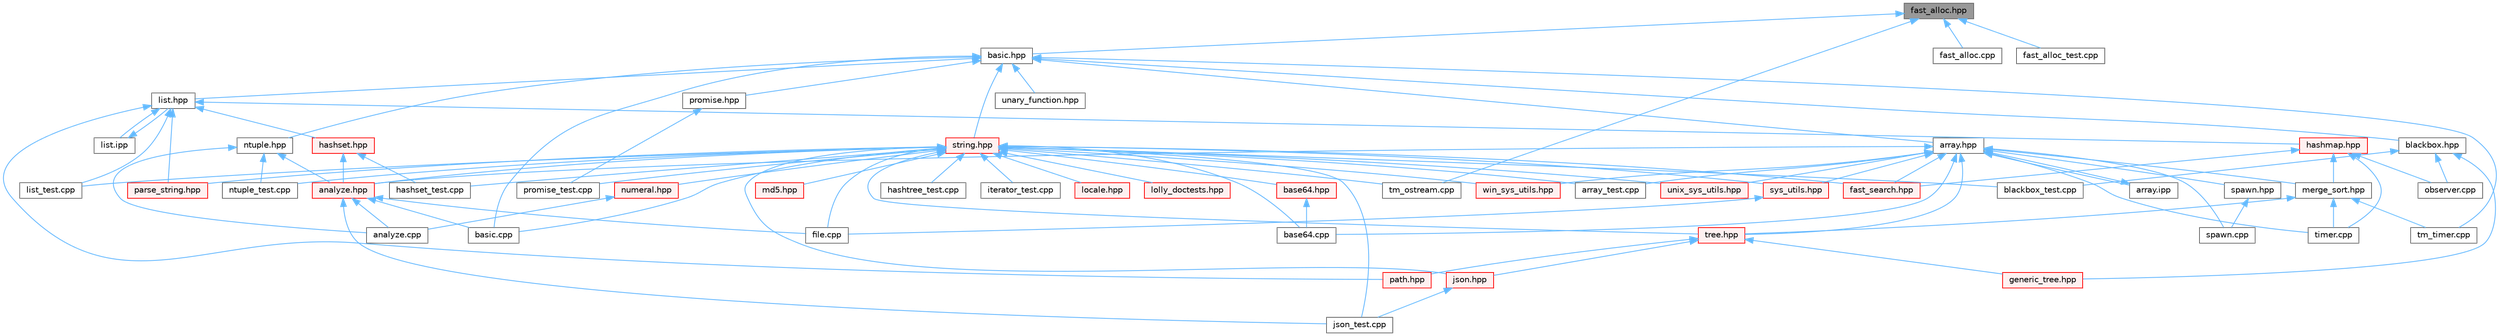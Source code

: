 digraph "fast_alloc.hpp"
{
 // LATEX_PDF_SIZE
  bgcolor="transparent";
  edge [fontname=Helvetica,fontsize=10,labelfontname=Helvetica,labelfontsize=10];
  node [fontname=Helvetica,fontsize=10,shape=box,height=0.2,width=0.4];
  Node1 [id="Node000001",label="fast_alloc.hpp",height=0.2,width=0.4,color="gray40", fillcolor="grey60", style="filled", fontcolor="black",tooltip=" "];
  Node1 -> Node2 [id="edge1_Node000001_Node000002",dir="back",color="steelblue1",style="solid",tooltip=" "];
  Node2 [id="Node000002",label="basic.hpp",height=0.2,width=0.4,color="grey40", fillcolor="white", style="filled",URL="$basic_8hpp.html",tooltip=" "];
  Node2 -> Node3 [id="edge2_Node000002_Node000003",dir="back",color="steelblue1",style="solid",tooltip=" "];
  Node3 [id="Node000003",label="array.hpp",height=0.2,width=0.4,color="grey40", fillcolor="white", style="filled",URL="$array_8hpp.html",tooltip=" "];
  Node3 -> Node4 [id="edge3_Node000003_Node000004",dir="back",color="steelblue1",style="solid",tooltip=" "];
  Node4 [id="Node000004",label="analyze.hpp",height=0.2,width=0.4,color="red", fillcolor="#FFF0F0", style="filled",URL="$analyze_8hpp.html",tooltip=" "];
  Node4 -> Node5 [id="edge4_Node000004_Node000005",dir="back",color="steelblue1",style="solid",tooltip=" "];
  Node5 [id="Node000005",label="analyze.cpp",height=0.2,width=0.4,color="grey40", fillcolor="white", style="filled",URL="$analyze_8cpp.html",tooltip=" "];
  Node4 -> Node7 [id="edge5_Node000004_Node000007",dir="back",color="steelblue1",style="solid",tooltip=" "];
  Node7 [id="Node000007",label="basic.cpp",height=0.2,width=0.4,color="grey40", fillcolor="white", style="filled",URL="$basic_8cpp.html",tooltip=" "];
  Node4 -> Node10 [id="edge6_Node000004_Node000010",dir="back",color="steelblue1",style="solid",tooltip=" "];
  Node10 [id="Node000010",label="file.cpp",height=0.2,width=0.4,color="grey40", fillcolor="white", style="filled",URL="$file_8cpp.html",tooltip=" "];
  Node4 -> Node13 [id="edge7_Node000004_Node000013",dir="back",color="steelblue1",style="solid",tooltip=" "];
  Node13 [id="Node000013",label="json_test.cpp",height=0.2,width=0.4,color="grey40", fillcolor="white", style="filled",URL="$json__test_8cpp.html",tooltip=" "];
  Node3 -> Node24 [id="edge8_Node000003_Node000024",dir="back",color="steelblue1",style="solid",tooltip=" "];
  Node24 [id="Node000024",label="array.ipp",height=0.2,width=0.4,color="grey40", fillcolor="white", style="filled",URL="$array_8ipp.html",tooltip=" "];
  Node24 -> Node3 [id="edge9_Node000024_Node000003",dir="back",color="steelblue1",style="solid",tooltip=" "];
  Node3 -> Node25 [id="edge10_Node000003_Node000025",dir="back",color="steelblue1",style="solid",tooltip=" "];
  Node25 [id="Node000025",label="array_test.cpp",height=0.2,width=0.4,color="grey40", fillcolor="white", style="filled",URL="$array__test_8cpp.html",tooltip=" "];
  Node3 -> Node26 [id="edge11_Node000003_Node000026",dir="back",color="steelblue1",style="solid",tooltip=" "];
  Node26 [id="Node000026",label="base64.cpp",height=0.2,width=0.4,color="grey40", fillcolor="white", style="filled",URL="$base64_8cpp.html",tooltip=" "];
  Node3 -> Node27 [id="edge12_Node000003_Node000027",dir="back",color="steelblue1",style="solid",tooltip=" "];
  Node27 [id="Node000027",label="fast_search.hpp",height=0.2,width=0.4,color="red", fillcolor="#FFF0F0", style="filled",URL="$fast__search_8hpp.html",tooltip=" "];
  Node3 -> Node29 [id="edge13_Node000003_Node000029",dir="back",color="steelblue1",style="solid",tooltip=" "];
  Node29 [id="Node000029",label="merge_sort.hpp",height=0.2,width=0.4,color="grey40", fillcolor="white", style="filled",URL="$merge__sort_8hpp.html",tooltip=" "];
  Node29 -> Node30 [id="edge14_Node000029_Node000030",dir="back",color="steelblue1",style="solid",tooltip=" "];
  Node30 [id="Node000030",label="timer.cpp",height=0.2,width=0.4,color="grey40", fillcolor="white", style="filled",URL="$timer_8cpp.html",tooltip=" "];
  Node29 -> Node31 [id="edge15_Node000029_Node000031",dir="back",color="steelblue1",style="solid",tooltip=" "];
  Node31 [id="Node000031",label="tm_timer.cpp",height=0.2,width=0.4,color="grey40", fillcolor="white", style="filled",URL="$tm__timer_8cpp.html",tooltip=" "];
  Node29 -> Node32 [id="edge16_Node000029_Node000032",dir="back",color="steelblue1",style="solid",tooltip=" "];
  Node32 [id="Node000032",label="tree.hpp",height=0.2,width=0.4,color="red", fillcolor="#FFF0F0", style="filled",URL="$tree_8hpp.html",tooltip=" "];
  Node32 -> Node34 [id="edge17_Node000032_Node000034",dir="back",color="steelblue1",style="solid",tooltip=" "];
  Node34 [id="Node000034",label="generic_tree.hpp",height=0.2,width=0.4,color="red", fillcolor="#FFF0F0", style="filled",URL="$generic__tree_8hpp.html",tooltip=" "];
  Node32 -> Node40 [id="edge18_Node000032_Node000040",dir="back",color="steelblue1",style="solid",tooltip=" "];
  Node40 [id="Node000040",label="json.hpp",height=0.2,width=0.4,color="red", fillcolor="#FFF0F0", style="filled",URL="$json_8hpp.html",tooltip=" "];
  Node40 -> Node13 [id="edge19_Node000040_Node000013",dir="back",color="steelblue1",style="solid",tooltip=" "];
  Node32 -> Node41 [id="edge20_Node000032_Node000041",dir="back",color="steelblue1",style="solid",tooltip=" "];
  Node41 [id="Node000041",label="path.hpp",height=0.2,width=0.4,color="red", fillcolor="#FFF0F0", style="filled",URL="$path_8hpp.html",tooltip=" "];
  Node3 -> Node64 [id="edge21_Node000003_Node000064",dir="back",color="steelblue1",style="solid",tooltip=" "];
  Node64 [id="Node000064",label="spawn.cpp",height=0.2,width=0.4,color="grey40", fillcolor="white", style="filled",URL="$spawn_8cpp.html",tooltip=" "];
  Node3 -> Node65 [id="edge22_Node000003_Node000065",dir="back",color="steelblue1",style="solid",tooltip=" "];
  Node65 [id="Node000065",label="spawn.hpp",height=0.2,width=0.4,color="grey40", fillcolor="white", style="filled",URL="$spawn_8hpp.html",tooltip=" "];
  Node65 -> Node64 [id="edge23_Node000065_Node000064",dir="back",color="steelblue1",style="solid",tooltip=" "];
  Node3 -> Node66 [id="edge24_Node000003_Node000066",dir="back",color="steelblue1",style="solid",tooltip=" "];
  Node66 [id="Node000066",label="sys_utils.hpp",height=0.2,width=0.4,color="red", fillcolor="#FFF0F0", style="filled",URL="$sys__utils_8hpp.html",tooltip=" "];
  Node66 -> Node10 [id="edge25_Node000066_Node000010",dir="back",color="steelblue1",style="solid",tooltip=" "];
  Node3 -> Node30 [id="edge26_Node000003_Node000030",dir="back",color="steelblue1",style="solid",tooltip=" "];
  Node3 -> Node32 [id="edge27_Node000003_Node000032",dir="back",color="steelblue1",style="solid",tooltip=" "];
  Node3 -> Node73 [id="edge28_Node000003_Node000073",dir="back",color="steelblue1",style="solid",tooltip=" "];
  Node73 [id="Node000073",label="unix_sys_utils.hpp",height=0.2,width=0.4,color="red", fillcolor="#FFF0F0", style="filled",URL="$unix__sys__utils_8hpp.html",tooltip=" "];
  Node3 -> Node74 [id="edge29_Node000003_Node000074",dir="back",color="steelblue1",style="solid",tooltip=" "];
  Node74 [id="Node000074",label="win_sys_utils.hpp",height=0.2,width=0.4,color="red", fillcolor="#FFF0F0", style="filled",URL="$win__sys__utils_8hpp.html",tooltip=" "];
  Node2 -> Node7 [id="edge30_Node000002_Node000007",dir="back",color="steelblue1",style="solid",tooltip=" "];
  Node2 -> Node75 [id="edge31_Node000002_Node000075",dir="back",color="steelblue1",style="solid",tooltip=" "];
  Node75 [id="Node000075",label="blackbox.hpp",height=0.2,width=0.4,color="grey40", fillcolor="white", style="filled",URL="$blackbox_8hpp.html",tooltip=" "];
  Node75 -> Node76 [id="edge32_Node000075_Node000076",dir="back",color="steelblue1",style="solid",tooltip=" "];
  Node76 [id="Node000076",label="blackbox_test.cpp",height=0.2,width=0.4,color="grey40", fillcolor="white", style="filled",URL="$blackbox__test_8cpp.html",tooltip=" "];
  Node75 -> Node34 [id="edge33_Node000075_Node000034",dir="back",color="steelblue1",style="solid",tooltip=" "];
  Node75 -> Node45 [id="edge34_Node000075_Node000045",dir="back",color="steelblue1",style="solid",tooltip=" "];
  Node45 [id="Node000045",label="observer.cpp",height=0.2,width=0.4,color="grey40", fillcolor="white", style="filled",URL="$observer_8cpp.html",tooltip=" "];
  Node2 -> Node77 [id="edge35_Node000002_Node000077",dir="back",color="steelblue1",style="solid",tooltip=" "];
  Node77 [id="Node000077",label="list.hpp",height=0.2,width=0.4,color="grey40", fillcolor="white", style="filled",URL="$list_8hpp.html",tooltip=" "];
  Node77 -> Node78 [id="edge36_Node000077_Node000078",dir="back",color="steelblue1",style="solid",tooltip=" "];
  Node78 [id="Node000078",label="hashmap.hpp",height=0.2,width=0.4,color="red", fillcolor="#FFF0F0", style="filled",URL="$hashmap_8hpp.html",tooltip=" "];
  Node78 -> Node27 [id="edge37_Node000078_Node000027",dir="back",color="steelblue1",style="solid",tooltip=" "];
  Node78 -> Node29 [id="edge38_Node000078_Node000029",dir="back",color="steelblue1",style="solid",tooltip=" "];
  Node78 -> Node45 [id="edge39_Node000078_Node000045",dir="back",color="steelblue1",style="solid",tooltip=" "];
  Node78 -> Node30 [id="edge40_Node000078_Node000030",dir="back",color="steelblue1",style="solid",tooltip=" "];
  Node77 -> Node95 [id="edge41_Node000077_Node000095",dir="back",color="steelblue1",style="solid",tooltip=" "];
  Node95 [id="Node000095",label="hashset.hpp",height=0.2,width=0.4,color="red", fillcolor="#FFF0F0", style="filled",URL="$hashset_8hpp.html",tooltip=" "];
  Node95 -> Node4 [id="edge42_Node000095_Node000004",dir="back",color="steelblue1",style="solid",tooltip=" "];
  Node95 -> Node97 [id="edge43_Node000095_Node000097",dir="back",color="steelblue1",style="solid",tooltip=" "];
  Node97 [id="Node000097",label="hashset_test.cpp",height=0.2,width=0.4,color="grey40", fillcolor="white", style="filled",URL="$hashset__test_8cpp.html",tooltip=" "];
  Node77 -> Node98 [id="edge44_Node000077_Node000098",dir="back",color="steelblue1",style="solid",tooltip=" "];
  Node98 [id="Node000098",label="list.ipp",height=0.2,width=0.4,color="grey40", fillcolor="white", style="filled",URL="$list_8ipp.html",tooltip=" "];
  Node98 -> Node77 [id="edge45_Node000098_Node000077",dir="back",color="steelblue1",style="solid",tooltip=" "];
  Node77 -> Node99 [id="edge46_Node000077_Node000099",dir="back",color="steelblue1",style="solid",tooltip=" "];
  Node99 [id="Node000099",label="list_test.cpp",height=0.2,width=0.4,color="grey40", fillcolor="white", style="filled",URL="$list__test_8cpp.html",tooltip=" "];
  Node77 -> Node100 [id="edge47_Node000077_Node000100",dir="back",color="steelblue1",style="solid",tooltip=" "];
  Node100 [id="Node000100",label="parse_string.hpp",height=0.2,width=0.4,color="red", fillcolor="#FFF0F0", style="filled",URL="$parse__string_8hpp.html",tooltip=" "];
  Node77 -> Node41 [id="edge48_Node000077_Node000041",dir="back",color="steelblue1",style="solid",tooltip=" "];
  Node2 -> Node102 [id="edge49_Node000002_Node000102",dir="back",color="steelblue1",style="solid",tooltip=" "];
  Node102 [id="Node000102",label="ntuple.hpp",height=0.2,width=0.4,color="grey40", fillcolor="white", style="filled",URL="$ntuple_8hpp.html",tooltip=" "];
  Node102 -> Node5 [id="edge50_Node000102_Node000005",dir="back",color="steelblue1",style="solid",tooltip=" "];
  Node102 -> Node4 [id="edge51_Node000102_Node000004",dir="back",color="steelblue1",style="solid",tooltip=" "];
  Node102 -> Node103 [id="edge52_Node000102_Node000103",dir="back",color="steelblue1",style="solid",tooltip=" "];
  Node103 [id="Node000103",label="ntuple_test.cpp",height=0.2,width=0.4,color="grey40", fillcolor="white", style="filled",URL="$ntuple__test_8cpp.html",tooltip=" "];
  Node2 -> Node104 [id="edge53_Node000002_Node000104",dir="back",color="steelblue1",style="solid",tooltip=" "];
  Node104 [id="Node000104",label="promise.hpp",height=0.2,width=0.4,color="grey40", fillcolor="white", style="filled",URL="$promise_8hpp.html",tooltip=" "];
  Node104 -> Node105 [id="edge54_Node000104_Node000105",dir="back",color="steelblue1",style="solid",tooltip=" "];
  Node105 [id="Node000105",label="promise_test.cpp",height=0.2,width=0.4,color="grey40", fillcolor="white", style="filled",URL="$promise__test_8cpp.html",tooltip=" "];
  Node2 -> Node106 [id="edge55_Node000002_Node000106",dir="back",color="steelblue1",style="solid",tooltip=" "];
  Node106 [id="Node000106",label="string.hpp",height=0.2,width=0.4,color="red", fillcolor="#FFF0F0", style="filled",URL="$string_8hpp.html",tooltip=" "];
  Node106 -> Node4 [id="edge56_Node000106_Node000004",dir="back",color="steelblue1",style="solid",tooltip=" "];
  Node106 -> Node25 [id="edge57_Node000106_Node000025",dir="back",color="steelblue1",style="solid",tooltip=" "];
  Node106 -> Node26 [id="edge58_Node000106_Node000026",dir="back",color="steelblue1",style="solid",tooltip=" "];
  Node106 -> Node107 [id="edge59_Node000106_Node000107",dir="back",color="steelblue1",style="solid",tooltip=" "];
  Node107 [id="Node000107",label="base64.hpp",height=0.2,width=0.4,color="red", fillcolor="#FFF0F0", style="filled",URL="$base64_8hpp.html",tooltip=" "];
  Node107 -> Node26 [id="edge60_Node000107_Node000026",dir="back",color="steelblue1",style="solid",tooltip=" "];
  Node106 -> Node7 [id="edge61_Node000106_Node000007",dir="back",color="steelblue1",style="solid",tooltip=" "];
  Node106 -> Node76 [id="edge62_Node000106_Node000076",dir="back",color="steelblue1",style="solid",tooltip=" "];
  Node106 -> Node27 [id="edge63_Node000106_Node000027",dir="back",color="steelblue1",style="solid",tooltip=" "];
  Node106 -> Node10 [id="edge64_Node000106_Node000010",dir="back",color="steelblue1",style="solid",tooltip=" "];
  Node106 -> Node97 [id="edge65_Node000106_Node000097",dir="back",color="steelblue1",style="solid",tooltip=" "];
  Node106 -> Node87 [id="edge66_Node000106_Node000087",dir="back",color="steelblue1",style="solid",tooltip=" "];
  Node87 [id="Node000087",label="hashtree_test.cpp",height=0.2,width=0.4,color="grey40", fillcolor="white", style="filled",URL="$hashtree__test_8cpp.html",tooltip=" "];
  Node106 -> Node90 [id="edge67_Node000106_Node000090",dir="back",color="steelblue1",style="solid",tooltip=" "];
  Node90 [id="Node000090",label="iterator_test.cpp",height=0.2,width=0.4,color="grey40", fillcolor="white", style="filled",URL="$iterator__test_8cpp.html",tooltip=" "];
  Node106 -> Node40 [id="edge68_Node000106_Node000040",dir="back",color="steelblue1",style="solid",tooltip=" "];
  Node106 -> Node13 [id="edge69_Node000106_Node000013",dir="back",color="steelblue1",style="solid",tooltip=" "];
  Node106 -> Node99 [id="edge70_Node000106_Node000099",dir="back",color="steelblue1",style="solid",tooltip=" "];
  Node106 -> Node109 [id="edge71_Node000106_Node000109",dir="back",color="steelblue1",style="solid",tooltip=" "];
  Node109 [id="Node000109",label="locale.hpp",height=0.2,width=0.4,color="red", fillcolor="#FFF0F0", style="filled",URL="$locale_8hpp.html",tooltip=" "];
  Node106 -> Node110 [id="edge72_Node000106_Node000110",dir="back",color="steelblue1",style="solid",tooltip=" "];
  Node110 [id="Node000110",label="lolly_doctests.hpp",height=0.2,width=0.4,color="red", fillcolor="#FFF0F0", style="filled",URL="$lolly__doctests_8hpp.html",tooltip=" "];
  Node106 -> Node59 [id="edge73_Node000106_Node000059",dir="back",color="steelblue1",style="solid",tooltip=" "];
  Node59 [id="Node000059",label="md5.hpp",height=0.2,width=0.4,color="red", fillcolor="#FFF0F0", style="filled",URL="$md5_8hpp.html",tooltip=" "];
  Node106 -> Node103 [id="edge74_Node000106_Node000103",dir="back",color="steelblue1",style="solid",tooltip=" "];
  Node106 -> Node115 [id="edge75_Node000106_Node000115",dir="back",color="steelblue1",style="solid",tooltip=" "];
  Node115 [id="Node000115",label="numeral.hpp",height=0.2,width=0.4,color="red", fillcolor="#FFF0F0", style="filled",URL="$numeral_8hpp.html",tooltip=" "];
  Node115 -> Node5 [id="edge76_Node000115_Node000005",dir="back",color="steelblue1",style="solid",tooltip=" "];
  Node106 -> Node100 [id="edge77_Node000106_Node000100",dir="back",color="steelblue1",style="solid",tooltip=" "];
  Node106 -> Node105 [id="edge78_Node000106_Node000105",dir="back",color="steelblue1",style="solid",tooltip=" "];
  Node106 -> Node66 [id="edge79_Node000106_Node000066",dir="back",color="steelblue1",style="solid",tooltip=" "];
  Node106 -> Node121 [id="edge80_Node000106_Node000121",dir="back",color="steelblue1",style="solid",tooltip=" "];
  Node121 [id="Node000121",label="tm_ostream.cpp",height=0.2,width=0.4,color="grey40", fillcolor="white", style="filled",URL="$tm__ostream_8cpp.html",tooltip=" "];
  Node106 -> Node32 [id="edge81_Node000106_Node000032",dir="back",color="steelblue1",style="solid",tooltip=" "];
  Node106 -> Node73 [id="edge82_Node000106_Node000073",dir="back",color="steelblue1",style="solid",tooltip=" "];
  Node106 -> Node74 [id="edge83_Node000106_Node000074",dir="back",color="steelblue1",style="solid",tooltip=" "];
  Node2 -> Node31 [id="edge84_Node000002_Node000031",dir="back",color="steelblue1",style="solid",tooltip=" "];
  Node2 -> Node126 [id="edge85_Node000002_Node000126",dir="back",color="steelblue1",style="solid",tooltip=" "];
  Node126 [id="Node000126",label="unary_function.hpp",height=0.2,width=0.4,color="grey40", fillcolor="white", style="filled",URL="$unary__function_8hpp.html",tooltip=" "];
  Node1 -> Node127 [id="edge86_Node000001_Node000127",dir="back",color="steelblue1",style="solid",tooltip=" "];
  Node127 [id="Node000127",label="fast_alloc.cpp",height=0.2,width=0.4,color="grey40", fillcolor="white", style="filled",URL="$fast__alloc_8cpp.html",tooltip=" "];
  Node1 -> Node112 [id="edge87_Node000001_Node000112",dir="back",color="steelblue1",style="solid",tooltip=" "];
  Node112 [id="Node000112",label="fast_alloc_test.cpp",height=0.2,width=0.4,color="grey40", fillcolor="white", style="filled",URL="$fast__alloc__test_8cpp.html",tooltip=" "];
  Node1 -> Node121 [id="edge88_Node000001_Node000121",dir="back",color="steelblue1",style="solid",tooltip=" "];
}
